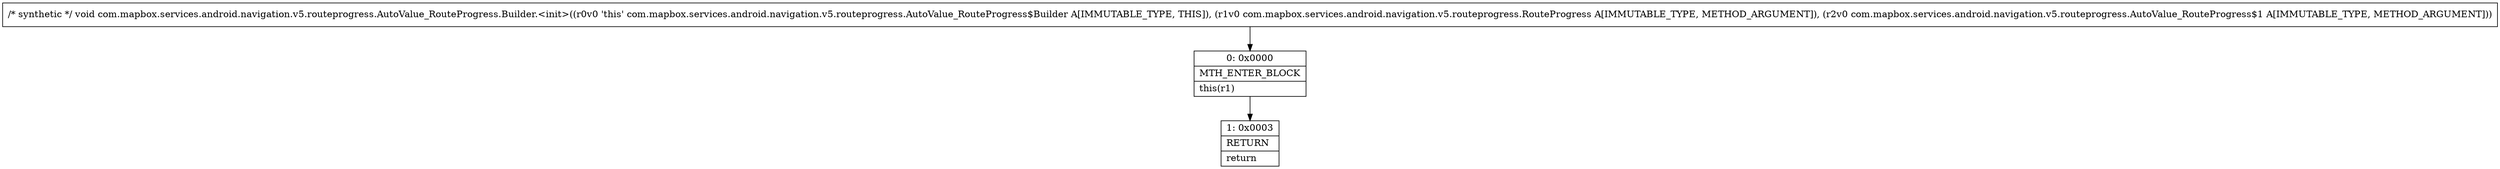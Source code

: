 digraph "CFG forcom.mapbox.services.android.navigation.v5.routeprogress.AutoValue_RouteProgress.Builder.\<init\>(Lcom\/mapbox\/services\/android\/navigation\/v5\/routeprogress\/RouteProgress;Lcom\/mapbox\/services\/android\/navigation\/v5\/routeprogress\/AutoValue_RouteProgress$1;)V" {
Node_0 [shape=record,label="{0\:\ 0x0000|MTH_ENTER_BLOCK\l|this(r1)\l}"];
Node_1 [shape=record,label="{1\:\ 0x0003|RETURN\l|return\l}"];
MethodNode[shape=record,label="{\/* synthetic *\/ void com.mapbox.services.android.navigation.v5.routeprogress.AutoValue_RouteProgress.Builder.\<init\>((r0v0 'this' com.mapbox.services.android.navigation.v5.routeprogress.AutoValue_RouteProgress$Builder A[IMMUTABLE_TYPE, THIS]), (r1v0 com.mapbox.services.android.navigation.v5.routeprogress.RouteProgress A[IMMUTABLE_TYPE, METHOD_ARGUMENT]), (r2v0 com.mapbox.services.android.navigation.v5.routeprogress.AutoValue_RouteProgress$1 A[IMMUTABLE_TYPE, METHOD_ARGUMENT])) }"];
MethodNode -> Node_0;
Node_0 -> Node_1;
}

